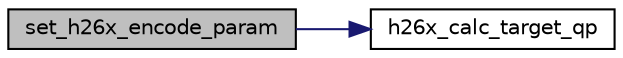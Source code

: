 digraph "set_h26x_encode_param"
{
 // INTERACTIVE_SVG=YES
 // LATEX_PDF_SIZE
  bgcolor="transparent";
  edge [fontname="Helvetica",fontsize="10",labelfontname="Helvetica",labelfontsize="10"];
  node [fontname="Helvetica",fontsize="10",shape=record];
  rankdir="LR";
  Node1 [label="set_h26x_encode_param",height=0.2,width=0.4,color="black", fillcolor="grey75", style="filled", fontcolor="black",tooltip=" "];
  Node1 -> Node2 [color="midnightblue",fontsize="10",style="solid",fontname="Helvetica"];
  Node2 [label="h26x_calc_target_qp",height=0.2,width=0.4,color="black",URL="$da/d30/stream__cfg_8c.html#aa60f743adb4aecc1952a8890a501e8b4",tooltip=" "];
}
